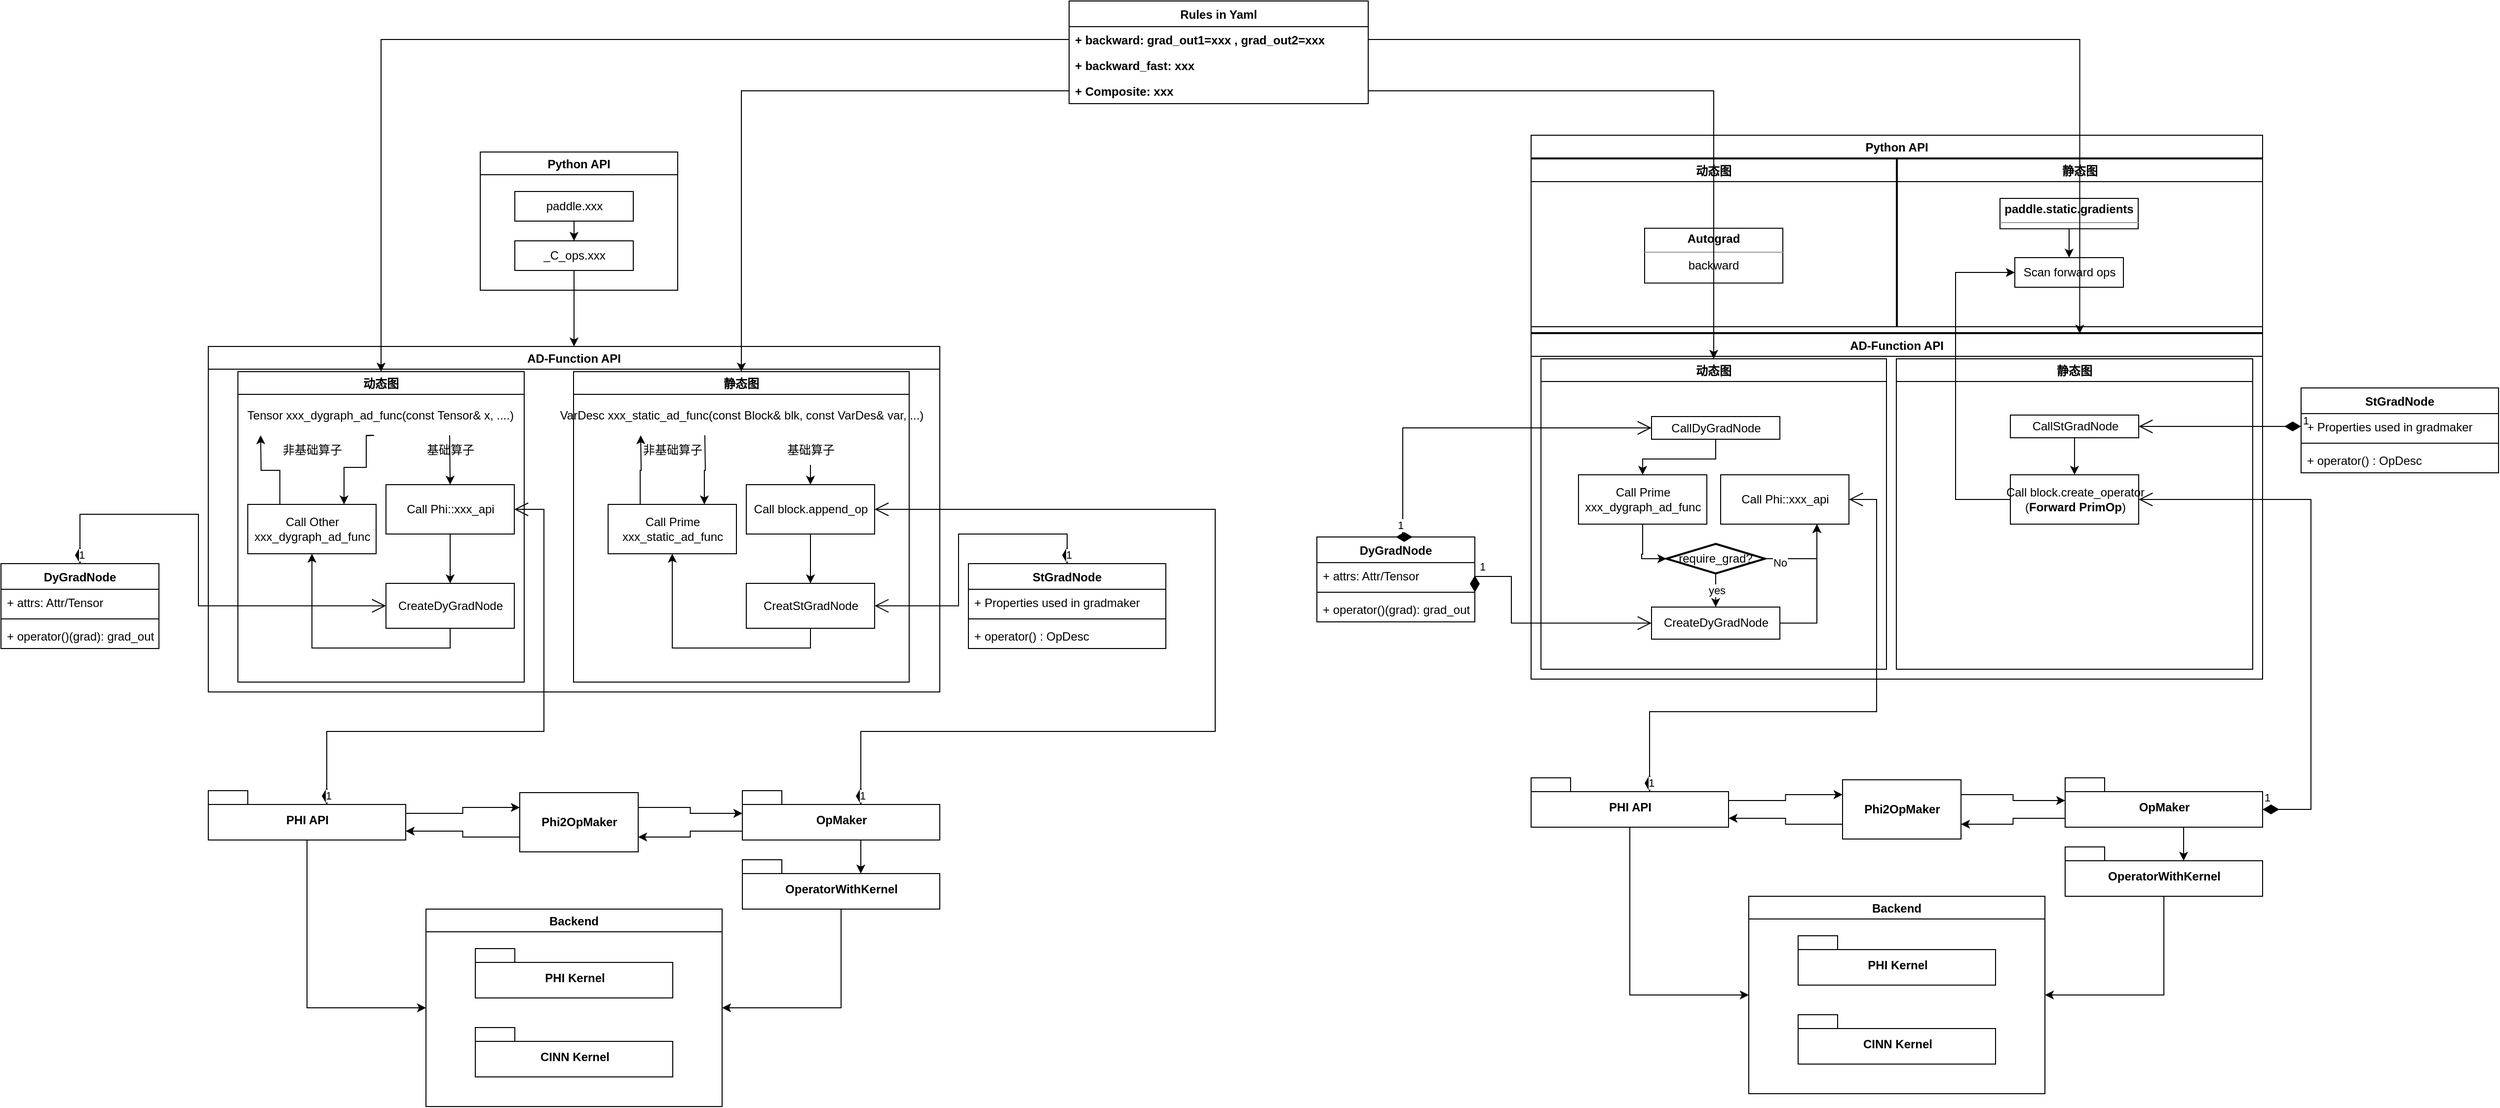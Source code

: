 <mxfile version="20.2.5" type="github">
  <diagram id="AyWnoLKwbGapCT2SXxWh" name="Page-1">
    <mxGraphModel dx="4606" dy="2602" grid="1" gridSize="10" guides="1" tooltips="1" connect="1" arrows="1" fold="1" page="1" pageScale="1" pageWidth="850" pageHeight="1100" math="0" shadow="0">
      <root>
        <mxCell id="0" />
        <mxCell id="1" parent="0" />
        <mxCell id="U-4zYPPOTee5trkrOgwL-1" value="Python API" style="swimlane;" vertex="1" parent="1">
          <mxGeometry x="375.5" y="73" width="200" height="140" as="geometry" />
        </mxCell>
        <mxCell id="U-4zYPPOTee5trkrOgwL-66" style="edgeStyle=orthogonalEdgeStyle;rounded=0;orthogonalLoop=1;jettySize=auto;html=1;exitX=0.5;exitY=1;exitDx=0;exitDy=0;entryX=0.5;entryY=0;entryDx=0;entryDy=0;" edge="1" parent="U-4zYPPOTee5trkrOgwL-1" source="U-4zYPPOTee5trkrOgwL-5" target="U-4zYPPOTee5trkrOgwL-8">
          <mxGeometry relative="1" as="geometry" />
        </mxCell>
        <mxCell id="U-4zYPPOTee5trkrOgwL-5" value="paddle.xxx" style="rounded=0;whiteSpace=wrap;html=1;" vertex="1" parent="U-4zYPPOTee5trkrOgwL-1">
          <mxGeometry x="35" y="40" width="120" height="30" as="geometry" />
        </mxCell>
        <mxCell id="U-4zYPPOTee5trkrOgwL-8" value="_C_ops.xxx" style="rounded=0;whiteSpace=wrap;html=1;" vertex="1" parent="U-4zYPPOTee5trkrOgwL-1">
          <mxGeometry x="35" y="90" width="120" height="30" as="geometry" />
        </mxCell>
        <mxCell id="U-4zYPPOTee5trkrOgwL-2" value="AD-Function API" style="swimlane;startSize=23;" vertex="1" parent="1">
          <mxGeometry x="100" y="270" width="741" height="350" as="geometry" />
        </mxCell>
        <mxCell id="U-4zYPPOTee5trkrOgwL-11" value="动态图" style="swimlane;" vertex="1" parent="U-4zYPPOTee5trkrOgwL-2">
          <mxGeometry x="30" y="25.5" width="290" height="314.5" as="geometry" />
        </mxCell>
        <mxCell id="U-4zYPPOTee5trkrOgwL-17" value="Call Other&lt;br&gt;xxx_dygraph_ad_func" style="html=1;" vertex="1" parent="U-4zYPPOTee5trkrOgwL-11">
          <mxGeometry x="10" y="134.5" width="130" height="50" as="geometry" />
        </mxCell>
        <mxCell id="U-4zYPPOTee5trkrOgwL-18" value="Tensor xxx_dygraph_ad_func(const Tensor&amp;amp; x, ....)" style="text;html=1;align=center;verticalAlign=middle;resizable=0;points=[];autosize=1;strokeColor=none;fillColor=none;" vertex="1" parent="U-4zYPPOTee5trkrOgwL-11">
          <mxGeometry x="-1" y="29.5" width="290" height="30" as="geometry" />
        </mxCell>
        <mxCell id="U-4zYPPOTee5trkrOgwL-21" style="edgeStyle=orthogonalEdgeStyle;rounded=0;orthogonalLoop=1;jettySize=auto;html=1;entryX=0.75;entryY=0;entryDx=0;entryDy=0;" edge="1" parent="U-4zYPPOTee5trkrOgwL-11" target="U-4zYPPOTee5trkrOgwL-17">
          <mxGeometry relative="1" as="geometry">
            <mxPoint x="53" y="74.5" as="targetPoint" />
            <mxPoint x="130" y="64.5" as="sourcePoint" />
            <Array as="points">
              <mxPoint x="138" y="65" />
              <mxPoint x="130" y="65" />
              <mxPoint x="130" y="97" />
              <mxPoint x="108" y="97" />
            </Array>
          </mxGeometry>
        </mxCell>
        <mxCell id="U-4zYPPOTee5trkrOgwL-26" style="edgeStyle=orthogonalEdgeStyle;rounded=0;orthogonalLoop=1;jettySize=auto;html=1;exitX=0.5;exitY=1;exitDx=0;exitDy=0;entryX=0.5;entryY=1;entryDx=0;entryDy=0;" edge="1" parent="U-4zYPPOTee5trkrOgwL-11" source="U-4zYPPOTee5trkrOgwL-23" target="U-4zYPPOTee5trkrOgwL-17">
          <mxGeometry relative="1" as="geometry" />
        </mxCell>
        <mxCell id="U-4zYPPOTee5trkrOgwL-23" value="CreateDyGradNode" style="html=1;" vertex="1" parent="U-4zYPPOTee5trkrOgwL-11">
          <mxGeometry x="150" y="214.5" width="130" height="45.5" as="geometry" />
        </mxCell>
        <mxCell id="U-4zYPPOTee5trkrOgwL-27" style="edgeStyle=orthogonalEdgeStyle;rounded=0;orthogonalLoop=1;jettySize=auto;html=1;exitX=0.5;exitY=1;exitDx=0;exitDy=0;entryX=0.5;entryY=0;entryDx=0;entryDy=0;" edge="1" parent="U-4zYPPOTee5trkrOgwL-11" source="U-4zYPPOTee5trkrOgwL-24" target="U-4zYPPOTee5trkrOgwL-23">
          <mxGeometry relative="1" as="geometry" />
        </mxCell>
        <mxCell id="U-4zYPPOTee5trkrOgwL-24" value="Call Phi::xxx_api" style="html=1;" vertex="1" parent="U-4zYPPOTee5trkrOgwL-11">
          <mxGeometry x="150" y="114.5" width="130" height="50" as="geometry" />
        </mxCell>
        <mxCell id="U-4zYPPOTee5trkrOgwL-28" style="edgeStyle=orthogonalEdgeStyle;rounded=0;orthogonalLoop=1;jettySize=auto;html=1;exitX=0.5;exitY=1;exitDx=0;exitDy=0;entryX=0.5;entryY=0;entryDx=0;entryDy=0;" edge="1" parent="U-4zYPPOTee5trkrOgwL-11" target="U-4zYPPOTee5trkrOgwL-24">
          <mxGeometry relative="1" as="geometry">
            <mxPoint x="214.5" y="64.5" as="sourcePoint" />
            <mxPoint x="214.5" y="134.5" as="targetPoint" />
          </mxGeometry>
        </mxCell>
        <mxCell id="U-4zYPPOTee5trkrOgwL-157" value="非基础算子" style="text;html=1;align=center;verticalAlign=middle;resizable=0;points=[];autosize=1;strokeColor=none;fillColor=none;" vertex="1" parent="U-4zYPPOTee5trkrOgwL-11">
          <mxGeometry x="35" y="64.5" width="80" height="30" as="geometry" />
        </mxCell>
        <mxCell id="U-4zYPPOTee5trkrOgwL-158" value="基础算子" style="text;html=1;align=center;verticalAlign=middle;resizable=0;points=[];autosize=1;strokeColor=none;fillColor=none;" vertex="1" parent="U-4zYPPOTee5trkrOgwL-11">
          <mxGeometry x="180" y="64.5" width="70" height="30" as="geometry" />
        </mxCell>
        <mxCell id="U-4zYPPOTee5trkrOgwL-12" value="静态图" style="swimlane;" vertex="1" parent="U-4zYPPOTee5trkrOgwL-2">
          <mxGeometry x="370" y="25.5" width="340" height="314.5" as="geometry" />
        </mxCell>
        <mxCell id="U-4zYPPOTee5trkrOgwL-29" value="VarDesc xxx_static_ad_func(const Block&amp;amp; blk, const VarDes&amp;amp; var, ...)" style="text;html=1;align=center;verticalAlign=middle;resizable=0;points=[];autosize=1;strokeColor=none;fillColor=none;" vertex="1" parent="U-4zYPPOTee5trkrOgwL-12">
          <mxGeometry x="-25" y="29.5" width="390" height="30" as="geometry" />
        </mxCell>
        <mxCell id="U-4zYPPOTee5trkrOgwL-41" value="Call Prime&lt;br&gt;xxx_static_ad_func" style="html=1;" vertex="1" parent="U-4zYPPOTee5trkrOgwL-12">
          <mxGeometry x="35" y="134.5" width="130" height="50" as="geometry" />
        </mxCell>
        <mxCell id="U-4zYPPOTee5trkrOgwL-42" style="edgeStyle=orthogonalEdgeStyle;rounded=0;orthogonalLoop=1;jettySize=auto;html=1;exitX=0.4;exitY=1.167;exitDx=0;exitDy=0;entryX=0.75;entryY=0;entryDx=0;entryDy=0;exitPerimeter=0;" edge="1" parent="U-4zYPPOTee5trkrOgwL-12" target="U-4zYPPOTee5trkrOgwL-41">
          <mxGeometry relative="1" as="geometry">
            <mxPoint x="-32" y="-221" as="targetPoint" />
            <mxPoint x="133" y="64.51" as="sourcePoint" />
          </mxGeometry>
        </mxCell>
        <mxCell id="U-4zYPPOTee5trkrOgwL-43" style="edgeStyle=orthogonalEdgeStyle;rounded=0;orthogonalLoop=1;jettySize=auto;html=1;exitX=0.5;exitY=1;exitDx=0;exitDy=0;entryX=0.5;entryY=1;entryDx=0;entryDy=0;" edge="1" parent="U-4zYPPOTee5trkrOgwL-12" source="U-4zYPPOTee5trkrOgwL-44" target="U-4zYPPOTee5trkrOgwL-41">
          <mxGeometry relative="1" as="geometry" />
        </mxCell>
        <mxCell id="U-4zYPPOTee5trkrOgwL-44" value="CreatStGradNode" style="html=1;" vertex="1" parent="U-4zYPPOTee5trkrOgwL-12">
          <mxGeometry x="175" y="214.5" width="130" height="45.5" as="geometry" />
        </mxCell>
        <mxCell id="U-4zYPPOTee5trkrOgwL-45" style="edgeStyle=orthogonalEdgeStyle;rounded=0;orthogonalLoop=1;jettySize=auto;html=1;exitX=0.5;exitY=1;exitDx=0;exitDy=0;entryX=0.5;entryY=0;entryDx=0;entryDy=0;" edge="1" parent="U-4zYPPOTee5trkrOgwL-12" source="U-4zYPPOTee5trkrOgwL-46" target="U-4zYPPOTee5trkrOgwL-44">
          <mxGeometry relative="1" as="geometry" />
        </mxCell>
        <mxCell id="U-4zYPPOTee5trkrOgwL-46" value="Call block.append_op" style="html=1;" vertex="1" parent="U-4zYPPOTee5trkrOgwL-12">
          <mxGeometry x="175" y="114.5" width="130" height="50" as="geometry" />
        </mxCell>
        <mxCell id="U-4zYPPOTee5trkrOgwL-47" style="edgeStyle=orthogonalEdgeStyle;rounded=0;orthogonalLoop=1;jettySize=auto;html=1;exitX=0.5;exitY=1;exitDx=0;exitDy=0;entryX=0.5;entryY=0;entryDx=0;entryDy=0;startArrow=none;" edge="1" parent="U-4zYPPOTee5trkrOgwL-12" target="U-4zYPPOTee5trkrOgwL-46" source="U-4zYPPOTee5trkrOgwL-174">
          <mxGeometry relative="1" as="geometry">
            <mxPoint x="239.5" y="64.5" as="sourcePoint" />
            <mxPoint x="129.5" y="-161" as="targetPoint" />
          </mxGeometry>
        </mxCell>
        <mxCell id="U-4zYPPOTee5trkrOgwL-48" style="edgeStyle=orthogonalEdgeStyle;rounded=0;orthogonalLoop=1;jettySize=auto;html=1;exitX=0.25;exitY=0;exitDx=0;exitDy=0;" edge="1" parent="U-4zYPPOTee5trkrOgwL-12" source="U-4zYPPOTee5trkrOgwL-41">
          <mxGeometry relative="1" as="geometry">
            <mxPoint x="68" y="64.5" as="targetPoint" />
          </mxGeometry>
        </mxCell>
        <mxCell id="U-4zYPPOTee5trkrOgwL-173" value="非基础算子" style="text;html=1;align=center;verticalAlign=middle;resizable=0;points=[];autosize=1;strokeColor=none;fillColor=none;" vertex="1" parent="U-4zYPPOTee5trkrOgwL-12">
          <mxGeometry x="60" y="64.5" width="80" height="30" as="geometry" />
        </mxCell>
        <mxCell id="U-4zYPPOTee5trkrOgwL-174" value="基础算子" style="text;html=1;align=center;verticalAlign=middle;resizable=0;points=[];autosize=1;strokeColor=none;fillColor=none;" vertex="1" parent="U-4zYPPOTee5trkrOgwL-12">
          <mxGeometry x="205" y="64.5" width="70" height="30" as="geometry" />
        </mxCell>
        <mxCell id="U-4zYPPOTee5trkrOgwL-20" style="edgeStyle=orthogonalEdgeStyle;rounded=0;orthogonalLoop=1;jettySize=auto;html=1;exitX=0.25;exitY=0;exitDx=0;exitDy=0;" edge="1" parent="1" source="U-4zYPPOTee5trkrOgwL-17">
          <mxGeometry relative="1" as="geometry">
            <mxPoint x="153" y="360" as="targetPoint" />
          </mxGeometry>
        </mxCell>
        <mxCell id="U-4zYPPOTee5trkrOgwL-49" value="StGradNode" style="swimlane;fontStyle=1;align=center;verticalAlign=top;childLayout=stackLayout;horizontal=1;startSize=26;horizontalStack=0;resizeParent=1;resizeParentMax=0;resizeLast=0;collapsible=1;marginBottom=0;" vertex="1" parent="1">
          <mxGeometry x="870" y="490" width="200" height="86" as="geometry" />
        </mxCell>
        <mxCell id="U-4zYPPOTee5trkrOgwL-50" value="+ Properties used in gradmaker" style="text;strokeColor=none;fillColor=none;align=left;verticalAlign=top;spacingLeft=4;spacingRight=4;overflow=hidden;rotatable=0;points=[[0,0.5],[1,0.5]];portConstraint=eastwest;" vertex="1" parent="U-4zYPPOTee5trkrOgwL-49">
          <mxGeometry y="26" width="200" height="26" as="geometry" />
        </mxCell>
        <mxCell id="U-4zYPPOTee5trkrOgwL-51" value="" style="line;strokeWidth=1;fillColor=none;align=left;verticalAlign=middle;spacingTop=-1;spacingLeft=3;spacingRight=3;rotatable=0;labelPosition=right;points=[];portConstraint=eastwest;" vertex="1" parent="U-4zYPPOTee5trkrOgwL-49">
          <mxGeometry y="52" width="200" height="8" as="geometry" />
        </mxCell>
        <mxCell id="U-4zYPPOTee5trkrOgwL-52" value="+ operator() : OpDesc" style="text;strokeColor=none;fillColor=none;align=left;verticalAlign=top;spacingLeft=4;spacingRight=4;overflow=hidden;rotatable=0;points=[[0,0.5],[1,0.5]];portConstraint=eastwest;" vertex="1" parent="U-4zYPPOTee5trkrOgwL-49">
          <mxGeometry y="60" width="200" height="26" as="geometry" />
        </mxCell>
        <mxCell id="U-4zYPPOTee5trkrOgwL-53" value="DyGradNode" style="swimlane;fontStyle=1;align=center;verticalAlign=top;childLayout=stackLayout;horizontal=1;startSize=26;horizontalStack=0;resizeParent=1;resizeParentMax=0;resizeLast=0;collapsible=1;marginBottom=0;" vertex="1" parent="1">
          <mxGeometry x="-110" y="490" width="160" height="86" as="geometry" />
        </mxCell>
        <mxCell id="U-4zYPPOTee5trkrOgwL-54" value="+ attrs: Attr/Tensor" style="text;strokeColor=none;fillColor=none;align=left;verticalAlign=top;spacingLeft=4;spacingRight=4;overflow=hidden;rotatable=0;points=[[0,0.5],[1,0.5]];portConstraint=eastwest;" vertex="1" parent="U-4zYPPOTee5trkrOgwL-53">
          <mxGeometry y="26" width="160" height="26" as="geometry" />
        </mxCell>
        <mxCell id="U-4zYPPOTee5trkrOgwL-55" value="" style="line;strokeWidth=1;fillColor=none;align=left;verticalAlign=middle;spacingTop=-1;spacingLeft=3;spacingRight=3;rotatable=0;labelPosition=right;points=[];portConstraint=eastwest;" vertex="1" parent="U-4zYPPOTee5trkrOgwL-53">
          <mxGeometry y="52" width="160" height="8" as="geometry" />
        </mxCell>
        <mxCell id="U-4zYPPOTee5trkrOgwL-56" value="+ operator()(grad): grad_out" style="text;strokeColor=none;fillColor=none;align=left;verticalAlign=top;spacingLeft=4;spacingRight=4;overflow=hidden;rotatable=0;points=[[0,0.5],[1,0.5]];portConstraint=eastwest;" vertex="1" parent="U-4zYPPOTee5trkrOgwL-53">
          <mxGeometry y="60" width="160" height="26" as="geometry" />
        </mxCell>
        <mxCell id="U-4zYPPOTee5trkrOgwL-61" value="1" style="endArrow=open;html=1;endSize=12;startArrow=diamondThin;startSize=14;startFill=1;edgeStyle=orthogonalEdgeStyle;align=left;verticalAlign=bottom;rounded=0;exitX=0.5;exitY=0;exitDx=0;exitDy=0;entryX=1;entryY=0.5;entryDx=0;entryDy=0;" edge="1" parent="1" source="U-4zYPPOTee5trkrOgwL-49" target="U-4zYPPOTee5trkrOgwL-44">
          <mxGeometry x="-1" y="3" relative="1" as="geometry">
            <mxPoint x="910" y="330" as="sourcePoint" />
            <mxPoint x="1070" y="330" as="targetPoint" />
            <Array as="points">
              <mxPoint x="970" y="460" />
              <mxPoint x="860" y="460" />
              <mxPoint x="860" y="533" />
            </Array>
          </mxGeometry>
        </mxCell>
        <mxCell id="U-4zYPPOTee5trkrOgwL-62" value="1" style="endArrow=open;html=1;endSize=12;startArrow=diamondThin;startSize=14;startFill=1;edgeStyle=orthogonalEdgeStyle;align=left;verticalAlign=bottom;rounded=0;exitX=0.5;exitY=0;exitDx=0;exitDy=0;entryX=0;entryY=0.5;entryDx=0;entryDy=0;" edge="1" parent="1" source="U-4zYPPOTee5trkrOgwL-53" target="U-4zYPPOTee5trkrOgwL-23">
          <mxGeometry x="-1" y="3" relative="1" as="geometry">
            <mxPoint x="-60" y="410" as="sourcePoint" />
            <mxPoint x="100" y="410" as="targetPoint" />
            <Array as="points">
              <mxPoint x="-30" y="440" />
              <mxPoint x="90" y="440" />
              <mxPoint x="90" y="533" />
            </Array>
          </mxGeometry>
        </mxCell>
        <mxCell id="U-4zYPPOTee5trkrOgwL-67" style="edgeStyle=orthogonalEdgeStyle;rounded=0;orthogonalLoop=1;jettySize=auto;html=1;exitX=0.5;exitY=1;exitDx=0;exitDy=0;entryX=0.5;entryY=0;entryDx=0;entryDy=0;" edge="1" parent="1" source="U-4zYPPOTee5trkrOgwL-8" target="U-4zYPPOTee5trkrOgwL-2">
          <mxGeometry relative="1" as="geometry" />
        </mxCell>
        <mxCell id="U-4zYPPOTee5trkrOgwL-72" style="edgeStyle=orthogonalEdgeStyle;rounded=0;orthogonalLoop=1;jettySize=auto;html=1;exitX=0;exitY=0;exitDx=200;exitDy=23;exitPerimeter=0;entryX=0;entryY=0.25;entryDx=0;entryDy=0;" edge="1" parent="1" source="U-4zYPPOTee5trkrOgwL-69" target="U-4zYPPOTee5trkrOgwL-87">
          <mxGeometry relative="1" as="geometry" />
        </mxCell>
        <mxCell id="U-4zYPPOTee5trkrOgwL-75" style="edgeStyle=orthogonalEdgeStyle;rounded=0;orthogonalLoop=1;jettySize=auto;html=1;exitX=0.5;exitY=1;exitDx=0;exitDy=0;exitPerimeter=0;entryX=0;entryY=0.5;entryDx=0;entryDy=0;" edge="1" parent="1" source="U-4zYPPOTee5trkrOgwL-69" target="U-4zYPPOTee5trkrOgwL-79">
          <mxGeometry relative="1" as="geometry">
            <mxPoint x="248" y="992.0" as="targetPoint" />
          </mxGeometry>
        </mxCell>
        <mxCell id="U-4zYPPOTee5trkrOgwL-69" value="PHI API" style="shape=folder;fontStyle=1;spacingTop=10;tabWidth=40;tabHeight=14;tabPosition=left;html=1;" vertex="1" parent="1">
          <mxGeometry x="100" y="720" width="200" height="50" as="geometry" />
        </mxCell>
        <mxCell id="U-4zYPPOTee5trkrOgwL-76" style="edgeStyle=orthogonalEdgeStyle;rounded=0;orthogonalLoop=1;jettySize=auto;html=1;exitX=0.5;exitY=1;exitDx=0;exitDy=0;exitPerimeter=0;entryX=0;entryY=0;entryDx=120;entryDy=14;entryPerimeter=0;" edge="1" parent="1" source="U-4zYPPOTee5trkrOgwL-70" target="U-4zYPPOTee5trkrOgwL-71">
          <mxGeometry relative="1" as="geometry" />
        </mxCell>
        <mxCell id="U-4zYPPOTee5trkrOgwL-91" style="edgeStyle=orthogonalEdgeStyle;rounded=0;orthogonalLoop=1;jettySize=auto;html=1;exitX=0;exitY=0;exitDx=0;exitDy=41;exitPerimeter=0;entryX=1;entryY=0.75;entryDx=0;entryDy=0;" edge="1" parent="1" source="U-4zYPPOTee5trkrOgwL-70" target="U-4zYPPOTee5trkrOgwL-87">
          <mxGeometry relative="1" as="geometry" />
        </mxCell>
        <mxCell id="U-4zYPPOTee5trkrOgwL-70" value="OpMaker" style="shape=folder;fontStyle=1;spacingTop=10;tabWidth=40;tabHeight=14;tabPosition=left;html=1;" vertex="1" parent="1">
          <mxGeometry x="641" y="720" width="200" height="50" as="geometry" />
        </mxCell>
        <mxCell id="U-4zYPPOTee5trkrOgwL-82" style="edgeStyle=orthogonalEdgeStyle;rounded=0;orthogonalLoop=1;jettySize=auto;html=1;exitX=0.5;exitY=1;exitDx=0;exitDy=0;exitPerimeter=0;entryX=1;entryY=0.5;entryDx=0;entryDy=0;" edge="1" parent="1" source="U-4zYPPOTee5trkrOgwL-71" target="U-4zYPPOTee5trkrOgwL-79">
          <mxGeometry relative="1" as="geometry" />
        </mxCell>
        <mxCell id="U-4zYPPOTee5trkrOgwL-71" value="OperatorWithKernel" style="shape=folder;fontStyle=1;spacingTop=10;tabWidth=40;tabHeight=14;tabPosition=left;html=1;" vertex="1" parent="1">
          <mxGeometry x="641" y="790" width="200" height="50" as="geometry" />
        </mxCell>
        <mxCell id="U-4zYPPOTee5trkrOgwL-79" value="Backend" style="swimlane;" vertex="1" parent="1">
          <mxGeometry x="320.5" y="840" width="300" height="200" as="geometry" />
        </mxCell>
        <mxCell id="U-4zYPPOTee5trkrOgwL-80" value="PHI Kernel" style="shape=folder;fontStyle=1;spacingTop=10;tabWidth=40;tabHeight=14;tabPosition=left;html=1;" vertex="1" parent="U-4zYPPOTee5trkrOgwL-79">
          <mxGeometry x="50" y="40" width="200" height="50" as="geometry" />
        </mxCell>
        <mxCell id="U-4zYPPOTee5trkrOgwL-81" value="CINN Kernel" style="shape=folder;fontStyle=1;spacingTop=10;tabWidth=40;tabHeight=14;tabPosition=left;html=1;" vertex="1" parent="U-4zYPPOTee5trkrOgwL-79">
          <mxGeometry x="50" y="120" width="200" height="50" as="geometry" />
        </mxCell>
        <mxCell id="U-4zYPPOTee5trkrOgwL-88" style="edgeStyle=orthogonalEdgeStyle;rounded=0;orthogonalLoop=1;jettySize=auto;html=1;exitX=1;exitY=0.25;exitDx=0;exitDy=0;entryX=0;entryY=0;entryDx=0;entryDy=23;entryPerimeter=0;" edge="1" parent="1" source="U-4zYPPOTee5trkrOgwL-87" target="U-4zYPPOTee5trkrOgwL-70">
          <mxGeometry relative="1" as="geometry" />
        </mxCell>
        <mxCell id="U-4zYPPOTee5trkrOgwL-92" style="edgeStyle=orthogonalEdgeStyle;rounded=0;orthogonalLoop=1;jettySize=auto;html=1;exitX=0;exitY=0.75;exitDx=0;exitDy=0;entryX=0;entryY=0;entryDx=200;entryDy=41;entryPerimeter=0;" edge="1" parent="1" source="U-4zYPPOTee5trkrOgwL-87" target="U-4zYPPOTee5trkrOgwL-69">
          <mxGeometry relative="1" as="geometry" />
        </mxCell>
        <mxCell id="U-4zYPPOTee5trkrOgwL-87" value="&lt;b&gt;Phi2OpMaker&lt;/b&gt;" style="rounded=0;whiteSpace=wrap;html=1;" vertex="1" parent="1">
          <mxGeometry x="415.5" y="722" width="120" height="60" as="geometry" />
        </mxCell>
        <mxCell id="U-4zYPPOTee5trkrOgwL-94" value="Python API" style="swimlane;" vertex="1" parent="1">
          <mxGeometry x="1440" y="56" width="741" height="200" as="geometry" />
        </mxCell>
        <mxCell id="U-4zYPPOTee5trkrOgwL-151" value="静态图" style="swimlane;" vertex="1" parent="U-4zYPPOTee5trkrOgwL-94">
          <mxGeometry x="371" y="24" width="370" height="170" as="geometry" />
        </mxCell>
        <mxCell id="U-4zYPPOTee5trkrOgwL-186" style="edgeStyle=orthogonalEdgeStyle;rounded=0;orthogonalLoop=1;jettySize=auto;html=1;exitX=0.5;exitY=1;exitDx=0;exitDy=0;entryX=0.5;entryY=0;entryDx=0;entryDy=0;" edge="1" parent="U-4zYPPOTee5trkrOgwL-151" source="U-4zYPPOTee5trkrOgwL-154" target="U-4zYPPOTee5trkrOgwL-156">
          <mxGeometry relative="1" as="geometry" />
        </mxCell>
        <mxCell id="U-4zYPPOTee5trkrOgwL-154" value="&lt;p style=&quot;margin:0px;margin-top:4px;text-align:center;&quot;&gt;&lt;b&gt;paddle.static.gradients&lt;/b&gt;&lt;/p&gt;&lt;hr size=&quot;1&quot;&gt;&lt;div style=&quot;text-align: center; height: 2px;&quot;&gt;&lt;br&gt;&lt;/div&gt;" style="verticalAlign=top;align=left;overflow=fill;fontSize=12;fontFamily=Helvetica;html=1;" vertex="1" parent="U-4zYPPOTee5trkrOgwL-151">
          <mxGeometry x="104" y="40" width="140" height="30.75" as="geometry" />
        </mxCell>
        <mxCell id="U-4zYPPOTee5trkrOgwL-156" value="Scan forward ops" style="html=1;" vertex="1" parent="U-4zYPPOTee5trkrOgwL-151">
          <mxGeometry x="119" y="100" width="110" height="30" as="geometry" />
        </mxCell>
        <mxCell id="U-4zYPPOTee5trkrOgwL-98" value="AD-Function API" style="swimlane;startSize=23;" vertex="1" parent="1">
          <mxGeometry x="1440" y="257" width="741" height="350" as="geometry" />
        </mxCell>
        <mxCell id="U-4zYPPOTee5trkrOgwL-99" value="动态图" style="swimlane;" vertex="1" parent="U-4zYPPOTee5trkrOgwL-98">
          <mxGeometry x="10" y="25.5" width="350" height="314.5" as="geometry" />
        </mxCell>
        <mxCell id="U-4zYPPOTee5trkrOgwL-162" style="edgeStyle=orthogonalEdgeStyle;rounded=0;orthogonalLoop=1;jettySize=auto;html=1;exitX=0.5;exitY=1;exitDx=0;exitDy=0;entryX=0;entryY=0.5;entryDx=0;entryDy=0;entryPerimeter=0;" edge="1" parent="U-4zYPPOTee5trkrOgwL-99" source="U-4zYPPOTee5trkrOgwL-100" target="U-4zYPPOTee5trkrOgwL-161">
          <mxGeometry relative="1" as="geometry">
            <Array as="points">
              <mxPoint x="103" y="198" />
              <mxPoint x="102" y="203" />
            </Array>
          </mxGeometry>
        </mxCell>
        <mxCell id="U-4zYPPOTee5trkrOgwL-100" value="Call Prime&lt;br&gt;xxx_dygraph_ad_func" style="html=1;" vertex="1" parent="U-4zYPPOTee5trkrOgwL-99">
          <mxGeometry x="38" y="117.5" width="130" height="50" as="geometry" />
        </mxCell>
        <mxCell id="U-4zYPPOTee5trkrOgwL-106" value="Call Phi::xxx_api" style="html=1;" vertex="1" parent="U-4zYPPOTee5trkrOgwL-99">
          <mxGeometry x="182" y="117.5" width="130" height="50" as="geometry" />
        </mxCell>
        <mxCell id="U-4zYPPOTee5trkrOgwL-159" value="CallDyGradNode" style="html=1;" vertex="1" parent="U-4zYPPOTee5trkrOgwL-99">
          <mxGeometry x="112" y="58.5" width="130" height="23" as="geometry" />
        </mxCell>
        <mxCell id="U-4zYPPOTee5trkrOgwL-118" style="edgeStyle=orthogonalEdgeStyle;rounded=0;orthogonalLoop=1;jettySize=auto;html=1;exitX=0.5;exitY=1;exitDx=0;exitDy=0;entryX=0.5;entryY=0;entryDx=0;entryDy=0;" edge="1" parent="U-4zYPPOTee5trkrOgwL-99" source="U-4zYPPOTee5trkrOgwL-159" target="U-4zYPPOTee5trkrOgwL-100">
          <mxGeometry relative="1" as="geometry">
            <mxPoint x="75" y="64.5" as="targetPoint" />
          </mxGeometry>
        </mxCell>
        <mxCell id="U-4zYPPOTee5trkrOgwL-165" style="edgeStyle=orthogonalEdgeStyle;rounded=0;orthogonalLoop=1;jettySize=auto;html=1;exitX=0.5;exitY=1;exitDx=0;exitDy=0;exitPerimeter=0;entryX=0.5;entryY=0;entryDx=0;entryDy=0;" edge="1" parent="U-4zYPPOTee5trkrOgwL-99" source="U-4zYPPOTee5trkrOgwL-161" target="U-4zYPPOTee5trkrOgwL-164">
          <mxGeometry relative="1" as="geometry" />
        </mxCell>
        <mxCell id="U-4zYPPOTee5trkrOgwL-168" value="yes" style="edgeLabel;html=1;align=center;verticalAlign=middle;resizable=0;points=[];" vertex="1" connectable="0" parent="U-4zYPPOTee5trkrOgwL-165">
          <mxGeometry x="-0.03" y="1" relative="1" as="geometry">
            <mxPoint as="offset" />
          </mxGeometry>
        </mxCell>
        <mxCell id="U-4zYPPOTee5trkrOgwL-169" style="edgeStyle=orthogonalEdgeStyle;rounded=0;orthogonalLoop=1;jettySize=auto;html=1;exitX=1;exitY=0.5;exitDx=0;exitDy=0;exitPerimeter=0;entryX=0.75;entryY=1;entryDx=0;entryDy=0;" edge="1" parent="U-4zYPPOTee5trkrOgwL-99" source="U-4zYPPOTee5trkrOgwL-161" target="U-4zYPPOTee5trkrOgwL-106">
          <mxGeometry relative="1" as="geometry" />
        </mxCell>
        <mxCell id="U-4zYPPOTee5trkrOgwL-170" value="No" style="edgeLabel;html=1;align=center;verticalAlign=middle;resizable=0;points=[];" vertex="1" connectable="0" parent="U-4zYPPOTee5trkrOgwL-169">
          <mxGeometry x="-0.661" y="-4" relative="1" as="geometry">
            <mxPoint as="offset" />
          </mxGeometry>
        </mxCell>
        <mxCell id="U-4zYPPOTee5trkrOgwL-161" value="require_grad?" style="strokeWidth=2;html=1;shape=mxgraph.flowchart.decision;whiteSpace=wrap;" vertex="1" parent="U-4zYPPOTee5trkrOgwL-99">
          <mxGeometry x="127" y="187.5" width="100" height="30" as="geometry" />
        </mxCell>
        <mxCell id="U-4zYPPOTee5trkrOgwL-167" style="edgeStyle=orthogonalEdgeStyle;rounded=0;orthogonalLoop=1;jettySize=auto;html=1;exitX=1;exitY=0.5;exitDx=0;exitDy=0;entryX=0.75;entryY=1;entryDx=0;entryDy=0;" edge="1" parent="U-4zYPPOTee5trkrOgwL-99" source="U-4zYPPOTee5trkrOgwL-164" target="U-4zYPPOTee5trkrOgwL-106">
          <mxGeometry relative="1" as="geometry" />
        </mxCell>
        <mxCell id="U-4zYPPOTee5trkrOgwL-164" value="CreateDyGradNode" style="html=1;" vertex="1" parent="U-4zYPPOTee5trkrOgwL-99">
          <mxGeometry x="112" y="251.5" width="130" height="32.5" as="geometry" />
        </mxCell>
        <mxCell id="U-4zYPPOTee5trkrOgwL-108" value="静态图" style="swimlane;" vertex="1" parent="U-4zYPPOTee5trkrOgwL-98">
          <mxGeometry x="370" y="25.5" width="361" height="314.5" as="geometry" />
        </mxCell>
        <mxCell id="U-4zYPPOTee5trkrOgwL-115" value="Call block.create_operator&lt;br&gt;(&lt;b&gt;Forward PrimOp&lt;/b&gt;)" style="html=1;" vertex="1" parent="U-4zYPPOTee5trkrOgwL-108">
          <mxGeometry x="115.5" y="117.5" width="130" height="50" as="geometry" />
        </mxCell>
        <mxCell id="U-4zYPPOTee5trkrOgwL-116" style="edgeStyle=orthogonalEdgeStyle;rounded=0;orthogonalLoop=1;jettySize=auto;html=1;entryX=0.5;entryY=0;entryDx=0;entryDy=0;exitX=0.5;exitY=1;exitDx=0;exitDy=0;" edge="1" parent="U-4zYPPOTee5trkrOgwL-108" target="U-4zYPPOTee5trkrOgwL-115" source="U-4zYPPOTee5trkrOgwL-172">
          <mxGeometry relative="1" as="geometry">
            <mxPoint x="175" y="97.5" as="sourcePoint" />
            <mxPoint x="129.5" y="-161" as="targetPoint" />
          </mxGeometry>
        </mxCell>
        <mxCell id="U-4zYPPOTee5trkrOgwL-172" value="CallStGradNode" style="html=1;" vertex="1" parent="U-4zYPPOTee5trkrOgwL-108">
          <mxGeometry x="115.5" y="57" width="130" height="23" as="geometry" />
        </mxCell>
        <mxCell id="U-4zYPPOTee5trkrOgwL-119" value="StGradNode" style="swimlane;fontStyle=1;align=center;verticalAlign=top;childLayout=stackLayout;horizontal=1;startSize=26;horizontalStack=0;resizeParent=1;resizeParentMax=0;resizeLast=0;collapsible=1;marginBottom=0;" vertex="1" parent="1">
          <mxGeometry x="2220" y="312" width="200" height="86" as="geometry" />
        </mxCell>
        <mxCell id="U-4zYPPOTee5trkrOgwL-120" value="+ Properties used in gradmaker" style="text;strokeColor=none;fillColor=none;align=left;verticalAlign=top;spacingLeft=4;spacingRight=4;overflow=hidden;rotatable=0;points=[[0,0.5],[1,0.5]];portConstraint=eastwest;" vertex="1" parent="U-4zYPPOTee5trkrOgwL-119">
          <mxGeometry y="26" width="200" height="26" as="geometry" />
        </mxCell>
        <mxCell id="U-4zYPPOTee5trkrOgwL-121" value="" style="line;strokeWidth=1;fillColor=none;align=left;verticalAlign=middle;spacingTop=-1;spacingLeft=3;spacingRight=3;rotatable=0;labelPosition=right;points=[];portConstraint=eastwest;" vertex="1" parent="U-4zYPPOTee5trkrOgwL-119">
          <mxGeometry y="52" width="200" height="8" as="geometry" />
        </mxCell>
        <mxCell id="U-4zYPPOTee5trkrOgwL-122" value="+ operator() : OpDesc" style="text;strokeColor=none;fillColor=none;align=left;verticalAlign=top;spacingLeft=4;spacingRight=4;overflow=hidden;rotatable=0;points=[[0,0.5],[1,0.5]];portConstraint=eastwest;" vertex="1" parent="U-4zYPPOTee5trkrOgwL-119">
          <mxGeometry y="60" width="200" height="26" as="geometry" />
        </mxCell>
        <mxCell id="U-4zYPPOTee5trkrOgwL-130" style="edgeStyle=orthogonalEdgeStyle;rounded=0;orthogonalLoop=1;jettySize=auto;html=1;exitX=0;exitY=0;exitDx=200;exitDy=23;exitPerimeter=0;entryX=0;entryY=0.25;entryDx=0;entryDy=0;" edge="1" parent="1" source="U-4zYPPOTee5trkrOgwL-132" target="U-4zYPPOTee5trkrOgwL-145">
          <mxGeometry relative="1" as="geometry" />
        </mxCell>
        <mxCell id="U-4zYPPOTee5trkrOgwL-131" style="edgeStyle=orthogonalEdgeStyle;rounded=0;orthogonalLoop=1;jettySize=auto;html=1;exitX=0.5;exitY=1;exitDx=0;exitDy=0;exitPerimeter=0;entryX=0;entryY=0.5;entryDx=0;entryDy=0;" edge="1" parent="1" source="U-4zYPPOTee5trkrOgwL-132" target="U-4zYPPOTee5trkrOgwL-138">
          <mxGeometry relative="1" as="geometry">
            <mxPoint x="1588" y="979.0" as="targetPoint" />
          </mxGeometry>
        </mxCell>
        <mxCell id="U-4zYPPOTee5trkrOgwL-132" value="PHI API" style="shape=folder;fontStyle=1;spacingTop=10;tabWidth=40;tabHeight=14;tabPosition=left;html=1;" vertex="1" parent="1">
          <mxGeometry x="1440" y="707" width="200" height="50" as="geometry" />
        </mxCell>
        <mxCell id="U-4zYPPOTee5trkrOgwL-133" style="edgeStyle=orthogonalEdgeStyle;rounded=0;orthogonalLoop=1;jettySize=auto;html=1;exitX=0.5;exitY=1;exitDx=0;exitDy=0;exitPerimeter=0;entryX=0;entryY=0;entryDx=120;entryDy=14;entryPerimeter=0;" edge="1" parent="1" source="U-4zYPPOTee5trkrOgwL-135" target="U-4zYPPOTee5trkrOgwL-137">
          <mxGeometry relative="1" as="geometry" />
        </mxCell>
        <mxCell id="U-4zYPPOTee5trkrOgwL-134" style="edgeStyle=orthogonalEdgeStyle;rounded=0;orthogonalLoop=1;jettySize=auto;html=1;exitX=0;exitY=0;exitDx=0;exitDy=41;exitPerimeter=0;entryX=1;entryY=0.75;entryDx=0;entryDy=0;" edge="1" parent="1" source="U-4zYPPOTee5trkrOgwL-135" target="U-4zYPPOTee5trkrOgwL-145">
          <mxGeometry relative="1" as="geometry" />
        </mxCell>
        <mxCell id="U-4zYPPOTee5trkrOgwL-135" value="OpMaker" style="shape=folder;fontStyle=1;spacingTop=10;tabWidth=40;tabHeight=14;tabPosition=left;html=1;" vertex="1" parent="1">
          <mxGeometry x="1981" y="707" width="200" height="50" as="geometry" />
        </mxCell>
        <mxCell id="U-4zYPPOTee5trkrOgwL-136" style="edgeStyle=orthogonalEdgeStyle;rounded=0;orthogonalLoop=1;jettySize=auto;html=1;exitX=0.5;exitY=1;exitDx=0;exitDy=0;exitPerimeter=0;entryX=1;entryY=0.5;entryDx=0;entryDy=0;" edge="1" parent="1" source="U-4zYPPOTee5trkrOgwL-137" target="U-4zYPPOTee5trkrOgwL-138">
          <mxGeometry relative="1" as="geometry" />
        </mxCell>
        <mxCell id="U-4zYPPOTee5trkrOgwL-137" value="OperatorWithKernel" style="shape=folder;fontStyle=1;spacingTop=10;tabWidth=40;tabHeight=14;tabPosition=left;html=1;" vertex="1" parent="1">
          <mxGeometry x="1981" y="777" width="200" height="50" as="geometry" />
        </mxCell>
        <mxCell id="U-4zYPPOTee5trkrOgwL-138" value="Backend" style="swimlane;" vertex="1" parent="1">
          <mxGeometry x="1660.5" y="827" width="300" height="200" as="geometry" />
        </mxCell>
        <mxCell id="U-4zYPPOTee5trkrOgwL-139" value="PHI Kernel" style="shape=folder;fontStyle=1;spacingTop=10;tabWidth=40;tabHeight=14;tabPosition=left;html=1;" vertex="1" parent="U-4zYPPOTee5trkrOgwL-138">
          <mxGeometry x="50" y="40" width="200" height="50" as="geometry" />
        </mxCell>
        <mxCell id="U-4zYPPOTee5trkrOgwL-140" value="CINN Kernel" style="shape=folder;fontStyle=1;spacingTop=10;tabWidth=40;tabHeight=14;tabPosition=left;html=1;" vertex="1" parent="U-4zYPPOTee5trkrOgwL-138">
          <mxGeometry x="50" y="120" width="200" height="50" as="geometry" />
        </mxCell>
        <mxCell id="U-4zYPPOTee5trkrOgwL-143" style="edgeStyle=orthogonalEdgeStyle;rounded=0;orthogonalLoop=1;jettySize=auto;html=1;exitX=1;exitY=0.25;exitDx=0;exitDy=0;entryX=0;entryY=0;entryDx=0;entryDy=23;entryPerimeter=0;" edge="1" parent="1" source="U-4zYPPOTee5trkrOgwL-145" target="U-4zYPPOTee5trkrOgwL-135">
          <mxGeometry relative="1" as="geometry" />
        </mxCell>
        <mxCell id="U-4zYPPOTee5trkrOgwL-144" style="edgeStyle=orthogonalEdgeStyle;rounded=0;orthogonalLoop=1;jettySize=auto;html=1;exitX=0;exitY=0.75;exitDx=0;exitDy=0;entryX=0;entryY=0;entryDx=200;entryDy=41;entryPerimeter=0;" edge="1" parent="1" source="U-4zYPPOTee5trkrOgwL-145" target="U-4zYPPOTee5trkrOgwL-132">
          <mxGeometry relative="1" as="geometry" />
        </mxCell>
        <mxCell id="U-4zYPPOTee5trkrOgwL-145" value="&lt;b&gt;Phi2OpMaker&lt;/b&gt;" style="rounded=0;whiteSpace=wrap;html=1;" vertex="1" parent="1">
          <mxGeometry x="1755.5" y="709" width="120" height="60" as="geometry" />
        </mxCell>
        <mxCell id="U-4zYPPOTee5trkrOgwL-150" value="动态图" style="swimlane;" vertex="1" parent="1">
          <mxGeometry x="1440" y="80" width="370" height="170" as="geometry" />
        </mxCell>
        <mxCell id="U-4zYPPOTee5trkrOgwL-152" value="&lt;p style=&quot;margin:0px;margin-top:4px;text-align:center;&quot;&gt;&lt;b&gt;Autograd&lt;/b&gt;&lt;/p&gt;&lt;hr size=&quot;1&quot;&gt;&lt;div style=&quot;text-align: center; height: 2px;&quot;&gt;backward&lt;/div&gt;" style="verticalAlign=top;align=left;overflow=fill;fontSize=12;fontFamily=Helvetica;html=1;" vertex="1" parent="U-4zYPPOTee5trkrOgwL-150">
          <mxGeometry x="115" y="70.25" width="140" height="55.5" as="geometry" />
        </mxCell>
        <mxCell id="U-4zYPPOTee5trkrOgwL-123" value="DyGradNode" style="swimlane;fontStyle=1;align=center;verticalAlign=top;childLayout=stackLayout;horizontal=1;startSize=26;horizontalStack=0;resizeParent=1;resizeParentMax=0;resizeLast=0;collapsible=1;marginBottom=0;" vertex="1" parent="1">
          <mxGeometry x="1223" y="463" width="160" height="86" as="geometry" />
        </mxCell>
        <mxCell id="U-4zYPPOTee5trkrOgwL-124" value="+ attrs: Attr/Tensor" style="text;strokeColor=none;fillColor=none;align=left;verticalAlign=top;spacingLeft=4;spacingRight=4;overflow=hidden;rotatable=0;points=[[0,0.5],[1,0.5]];portConstraint=eastwest;" vertex="1" parent="U-4zYPPOTee5trkrOgwL-123">
          <mxGeometry y="26" width="160" height="26" as="geometry" />
        </mxCell>
        <mxCell id="U-4zYPPOTee5trkrOgwL-125" value="" style="line;strokeWidth=1;fillColor=none;align=left;verticalAlign=middle;spacingTop=-1;spacingLeft=3;spacingRight=3;rotatable=0;labelPosition=right;points=[];portConstraint=eastwest;" vertex="1" parent="U-4zYPPOTee5trkrOgwL-123">
          <mxGeometry y="52" width="160" height="8" as="geometry" />
        </mxCell>
        <mxCell id="U-4zYPPOTee5trkrOgwL-126" value="+ operator()(grad): grad_out" style="text;strokeColor=none;fillColor=none;align=left;verticalAlign=top;spacingLeft=4;spacingRight=4;overflow=hidden;rotatable=0;points=[[0,0.5],[1,0.5]];portConstraint=eastwest;" vertex="1" parent="U-4zYPPOTee5trkrOgwL-123">
          <mxGeometry y="60" width="160" height="26" as="geometry" />
        </mxCell>
        <mxCell id="U-4zYPPOTee5trkrOgwL-128" value="1" style="endArrow=open;html=1;endSize=12;startArrow=diamondThin;startSize=14;startFill=1;edgeStyle=orthogonalEdgeStyle;align=left;verticalAlign=bottom;rounded=0;exitX=0.5;exitY=0;exitDx=0;exitDy=0;entryX=0;entryY=0.5;entryDx=0;entryDy=0;" edge="1" parent="1" source="U-4zYPPOTee5trkrOgwL-123" target="U-4zYPPOTee5trkrOgwL-159">
          <mxGeometry x="-1" y="3" relative="1" as="geometry">
            <mxPoint x="1280" y="397" as="sourcePoint" />
            <mxPoint x="1600" y="519.75" as="targetPoint" />
            <Array as="points">
              <mxPoint x="1310" y="353" />
            </Array>
          </mxGeometry>
        </mxCell>
        <mxCell id="U-4zYPPOTee5trkrOgwL-166" value="1" style="endArrow=open;html=1;endSize=12;startArrow=diamondThin;startSize=14;startFill=1;edgeStyle=orthogonalEdgeStyle;align=left;verticalAlign=bottom;rounded=0;exitX=1;exitY=0.5;exitDx=0;exitDy=0;entryX=0;entryY=0.5;entryDx=0;entryDy=0;" edge="1" parent="1" source="U-4zYPPOTee5trkrOgwL-124" target="U-4zYPPOTee5trkrOgwL-164">
          <mxGeometry x="-1" y="3" relative="1" as="geometry">
            <mxPoint x="1320" y="474" as="sourcePoint" />
            <mxPoint x="1540" y="362.5" as="targetPoint" />
            <Array as="points">
              <mxPoint x="1420" y="503" />
              <mxPoint x="1420" y="550" />
            </Array>
          </mxGeometry>
        </mxCell>
        <mxCell id="U-4zYPPOTee5trkrOgwL-179" value="1" style="endArrow=open;html=1;endSize=12;startArrow=diamondThin;startSize=14;startFill=1;edgeStyle=orthogonalEdgeStyle;align=left;verticalAlign=bottom;rounded=0;exitX=0;exitY=0;exitDx=120;exitDy=14;exitPerimeter=0;entryX=1;entryY=0.5;entryDx=0;entryDy=0;" edge="1" parent="1" source="U-4zYPPOTee5trkrOgwL-69" target="U-4zYPPOTee5trkrOgwL-24">
          <mxGeometry x="-1" y="3" relative="1" as="geometry">
            <mxPoint x="250" y="670" as="sourcePoint" />
            <mxPoint x="410" y="670" as="targetPoint" />
            <Array as="points">
              <mxPoint x="220" y="660" />
              <mxPoint x="440" y="660" />
              <mxPoint x="440" y="435" />
            </Array>
          </mxGeometry>
        </mxCell>
        <mxCell id="U-4zYPPOTee5trkrOgwL-181" value="1" style="endArrow=open;html=1;endSize=12;startArrow=diamondThin;startSize=14;startFill=1;edgeStyle=orthogonalEdgeStyle;align=left;verticalAlign=bottom;rounded=0;exitX=0;exitY=0;exitDx=120;exitDy=14;exitPerimeter=0;entryX=1;entryY=0.5;entryDx=0;entryDy=0;" edge="1" parent="1" source="U-4zYPPOTee5trkrOgwL-70" target="U-4zYPPOTee5trkrOgwL-46">
          <mxGeometry x="-1" y="3" relative="1" as="geometry">
            <mxPoint x="590" y="770" as="sourcePoint" />
            <mxPoint x="750" y="770" as="targetPoint" />
            <Array as="points">
              <mxPoint x="761" y="660" />
              <mxPoint x="1120" y="660" />
              <mxPoint x="1120" y="435" />
            </Array>
          </mxGeometry>
        </mxCell>
        <mxCell id="U-4zYPPOTee5trkrOgwL-182" value="1" style="endArrow=open;html=1;endSize=12;startArrow=diamondThin;startSize=14;startFill=1;edgeStyle=orthogonalEdgeStyle;align=left;verticalAlign=bottom;rounded=0;exitX=0;exitY=0;exitDx=120;exitDy=14;exitPerimeter=0;entryX=1;entryY=0.5;entryDx=0;entryDy=0;" edge="1" parent="1" source="U-4zYPPOTee5trkrOgwL-132" target="U-4zYPPOTee5trkrOgwL-106">
          <mxGeometry x="-1" y="3" relative="1" as="geometry">
            <mxPoint x="1580" y="640" as="sourcePoint" />
            <mxPoint x="1740" y="640" as="targetPoint" />
            <Array as="points">
              <mxPoint x="1560" y="640" />
              <mxPoint x="1790" y="640" />
              <mxPoint x="1790" y="425" />
            </Array>
          </mxGeometry>
        </mxCell>
        <mxCell id="U-4zYPPOTee5trkrOgwL-184" value="1" style="endArrow=open;html=1;endSize=12;startArrow=diamondThin;startSize=14;startFill=1;edgeStyle=orthogonalEdgeStyle;align=left;verticalAlign=bottom;rounded=0;exitX=0;exitY=0.5;exitDx=0;exitDy=0;entryX=1;entryY=0.5;entryDx=0;entryDy=0;" edge="1" parent="1" source="U-4zYPPOTee5trkrOgwL-120" target="U-4zYPPOTee5trkrOgwL-172">
          <mxGeometry x="-1" y="3" relative="1" as="geometry">
            <mxPoint x="2270" y="440" as="sourcePoint" />
            <mxPoint x="2430" y="440" as="targetPoint" />
          </mxGeometry>
        </mxCell>
        <mxCell id="U-4zYPPOTee5trkrOgwL-185" value="1" style="endArrow=open;html=1;endSize=12;startArrow=diamondThin;startSize=14;startFill=1;edgeStyle=orthogonalEdgeStyle;align=left;verticalAlign=bottom;rounded=0;exitX=0;exitY=0;exitDx=200;exitDy=32;exitPerimeter=0;entryX=1;entryY=0.5;entryDx=0;entryDy=0;" edge="1" parent="1" source="U-4zYPPOTee5trkrOgwL-135" target="U-4zYPPOTee5trkrOgwL-115">
          <mxGeometry x="-1" y="3" relative="1" as="geometry">
            <mxPoint x="2350" y="510" as="sourcePoint" />
            <mxPoint x="2510" y="510" as="targetPoint" />
            <Array as="points">
              <mxPoint x="2230" y="739" />
              <mxPoint x="2230" y="425" />
            </Array>
          </mxGeometry>
        </mxCell>
        <mxCell id="U-4zYPPOTee5trkrOgwL-189" style="edgeStyle=orthogonalEdgeStyle;rounded=0;orthogonalLoop=1;jettySize=auto;html=1;exitX=0;exitY=0.5;exitDx=0;exitDy=0;entryX=0;entryY=0.5;entryDx=0;entryDy=0;" edge="1" parent="1" source="U-4zYPPOTee5trkrOgwL-115" target="U-4zYPPOTee5trkrOgwL-156">
          <mxGeometry relative="1" as="geometry">
            <Array as="points">
              <mxPoint x="1870" y="425" />
              <mxPoint x="1870" y="195" />
            </Array>
          </mxGeometry>
        </mxCell>
        <mxCell id="U-4zYPPOTee5trkrOgwL-191" value="Rules in Yaml" style="swimlane;fontStyle=1;childLayout=stackLayout;horizontal=1;startSize=26;fillColor=none;horizontalStack=0;resizeParent=1;resizeParentMax=0;resizeLast=0;collapsible=1;marginBottom=0;" vertex="1" parent="1">
          <mxGeometry x="972" y="-80" width="303" height="104" as="geometry" />
        </mxCell>
        <mxCell id="U-4zYPPOTee5trkrOgwL-192" value="+ backward: grad_out1=xxx , grad_out2=xxx" style="text;strokeColor=none;fillColor=none;align=left;verticalAlign=top;spacingLeft=4;spacingRight=4;overflow=hidden;rotatable=0;points=[[0,0.5],[1,0.5]];portConstraint=eastwest;fontStyle=1" vertex="1" parent="U-4zYPPOTee5trkrOgwL-191">
          <mxGeometry y="26" width="303" height="26" as="geometry" />
        </mxCell>
        <mxCell id="U-4zYPPOTee5trkrOgwL-193" value="+ backward_fast: xxx" style="text;strokeColor=none;fillColor=none;align=left;verticalAlign=top;spacingLeft=4;spacingRight=4;overflow=hidden;rotatable=0;points=[[0,0.5],[1,0.5]];portConstraint=eastwest;fontStyle=1" vertex="1" parent="U-4zYPPOTee5trkrOgwL-191">
          <mxGeometry y="52" width="303" height="26" as="geometry" />
        </mxCell>
        <mxCell id="U-4zYPPOTee5trkrOgwL-194" value="+ Composite: xxx" style="text;strokeColor=none;fillColor=none;align=left;verticalAlign=top;spacingLeft=4;spacingRight=4;overflow=hidden;rotatable=0;points=[[0,0.5],[1,0.5]];portConstraint=eastwest;fontStyle=1" vertex="1" parent="U-4zYPPOTee5trkrOgwL-191">
          <mxGeometry y="78" width="303" height="26" as="geometry" />
        </mxCell>
        <mxCell id="U-4zYPPOTee5trkrOgwL-195" style="edgeStyle=orthogonalEdgeStyle;rounded=0;orthogonalLoop=1;jettySize=auto;html=1;exitX=0;exitY=0.5;exitDx=0;exitDy=0;entryX=0.5;entryY=0;entryDx=0;entryDy=0;" edge="1" parent="1" source="U-4zYPPOTee5trkrOgwL-192" target="U-4zYPPOTee5trkrOgwL-11">
          <mxGeometry relative="1" as="geometry" />
        </mxCell>
        <mxCell id="U-4zYPPOTee5trkrOgwL-196" style="edgeStyle=orthogonalEdgeStyle;rounded=0;orthogonalLoop=1;jettySize=auto;html=1;exitX=0;exitY=0.5;exitDx=0;exitDy=0;entryX=0.5;entryY=0;entryDx=0;entryDy=0;" edge="1" parent="1" source="U-4zYPPOTee5trkrOgwL-194" target="U-4zYPPOTee5trkrOgwL-12">
          <mxGeometry relative="1" as="geometry" />
        </mxCell>
        <mxCell id="U-4zYPPOTee5trkrOgwL-197" style="edgeStyle=orthogonalEdgeStyle;rounded=0;orthogonalLoop=1;jettySize=auto;html=1;exitX=1;exitY=0.5;exitDx=0;exitDy=0;entryX=0.75;entryY=0;entryDx=0;entryDy=0;" edge="1" parent="1" source="U-4zYPPOTee5trkrOgwL-192" target="U-4zYPPOTee5trkrOgwL-98">
          <mxGeometry relative="1" as="geometry" />
        </mxCell>
        <mxCell id="U-4zYPPOTee5trkrOgwL-198" style="edgeStyle=orthogonalEdgeStyle;rounded=0;orthogonalLoop=1;jettySize=auto;html=1;exitX=1;exitY=0.5;exitDx=0;exitDy=0;entryX=0.5;entryY=0;entryDx=0;entryDy=0;" edge="1" parent="1" source="U-4zYPPOTee5trkrOgwL-194" target="U-4zYPPOTee5trkrOgwL-99">
          <mxGeometry relative="1" as="geometry" />
        </mxCell>
      </root>
    </mxGraphModel>
  </diagram>
</mxfile>
